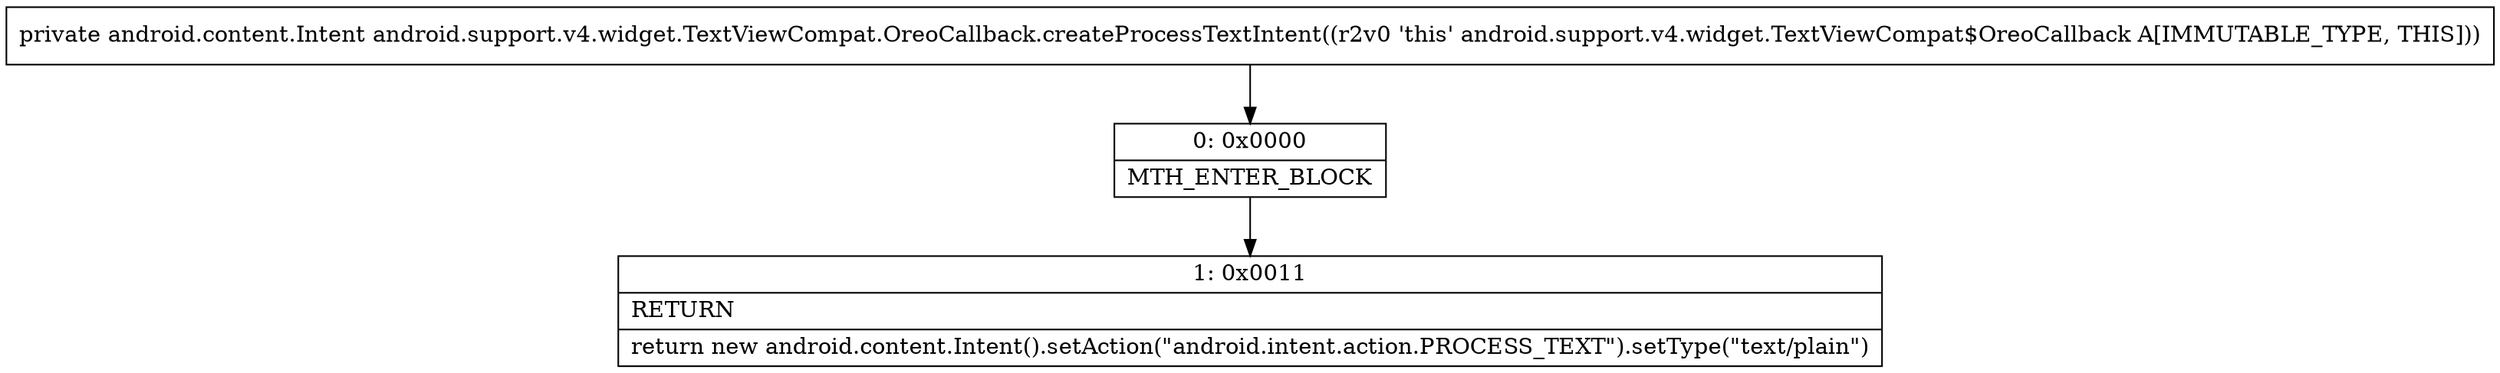 digraph "CFG forandroid.support.v4.widget.TextViewCompat.OreoCallback.createProcessTextIntent()Landroid\/content\/Intent;" {
Node_0 [shape=record,label="{0\:\ 0x0000|MTH_ENTER_BLOCK\l}"];
Node_1 [shape=record,label="{1\:\ 0x0011|RETURN\l|return new android.content.Intent().setAction(\"android.intent.action.PROCESS_TEXT\").setType(\"text\/plain\")\l}"];
MethodNode[shape=record,label="{private android.content.Intent android.support.v4.widget.TextViewCompat.OreoCallback.createProcessTextIntent((r2v0 'this' android.support.v4.widget.TextViewCompat$OreoCallback A[IMMUTABLE_TYPE, THIS])) }"];
MethodNode -> Node_0;
Node_0 -> Node_1;
}

